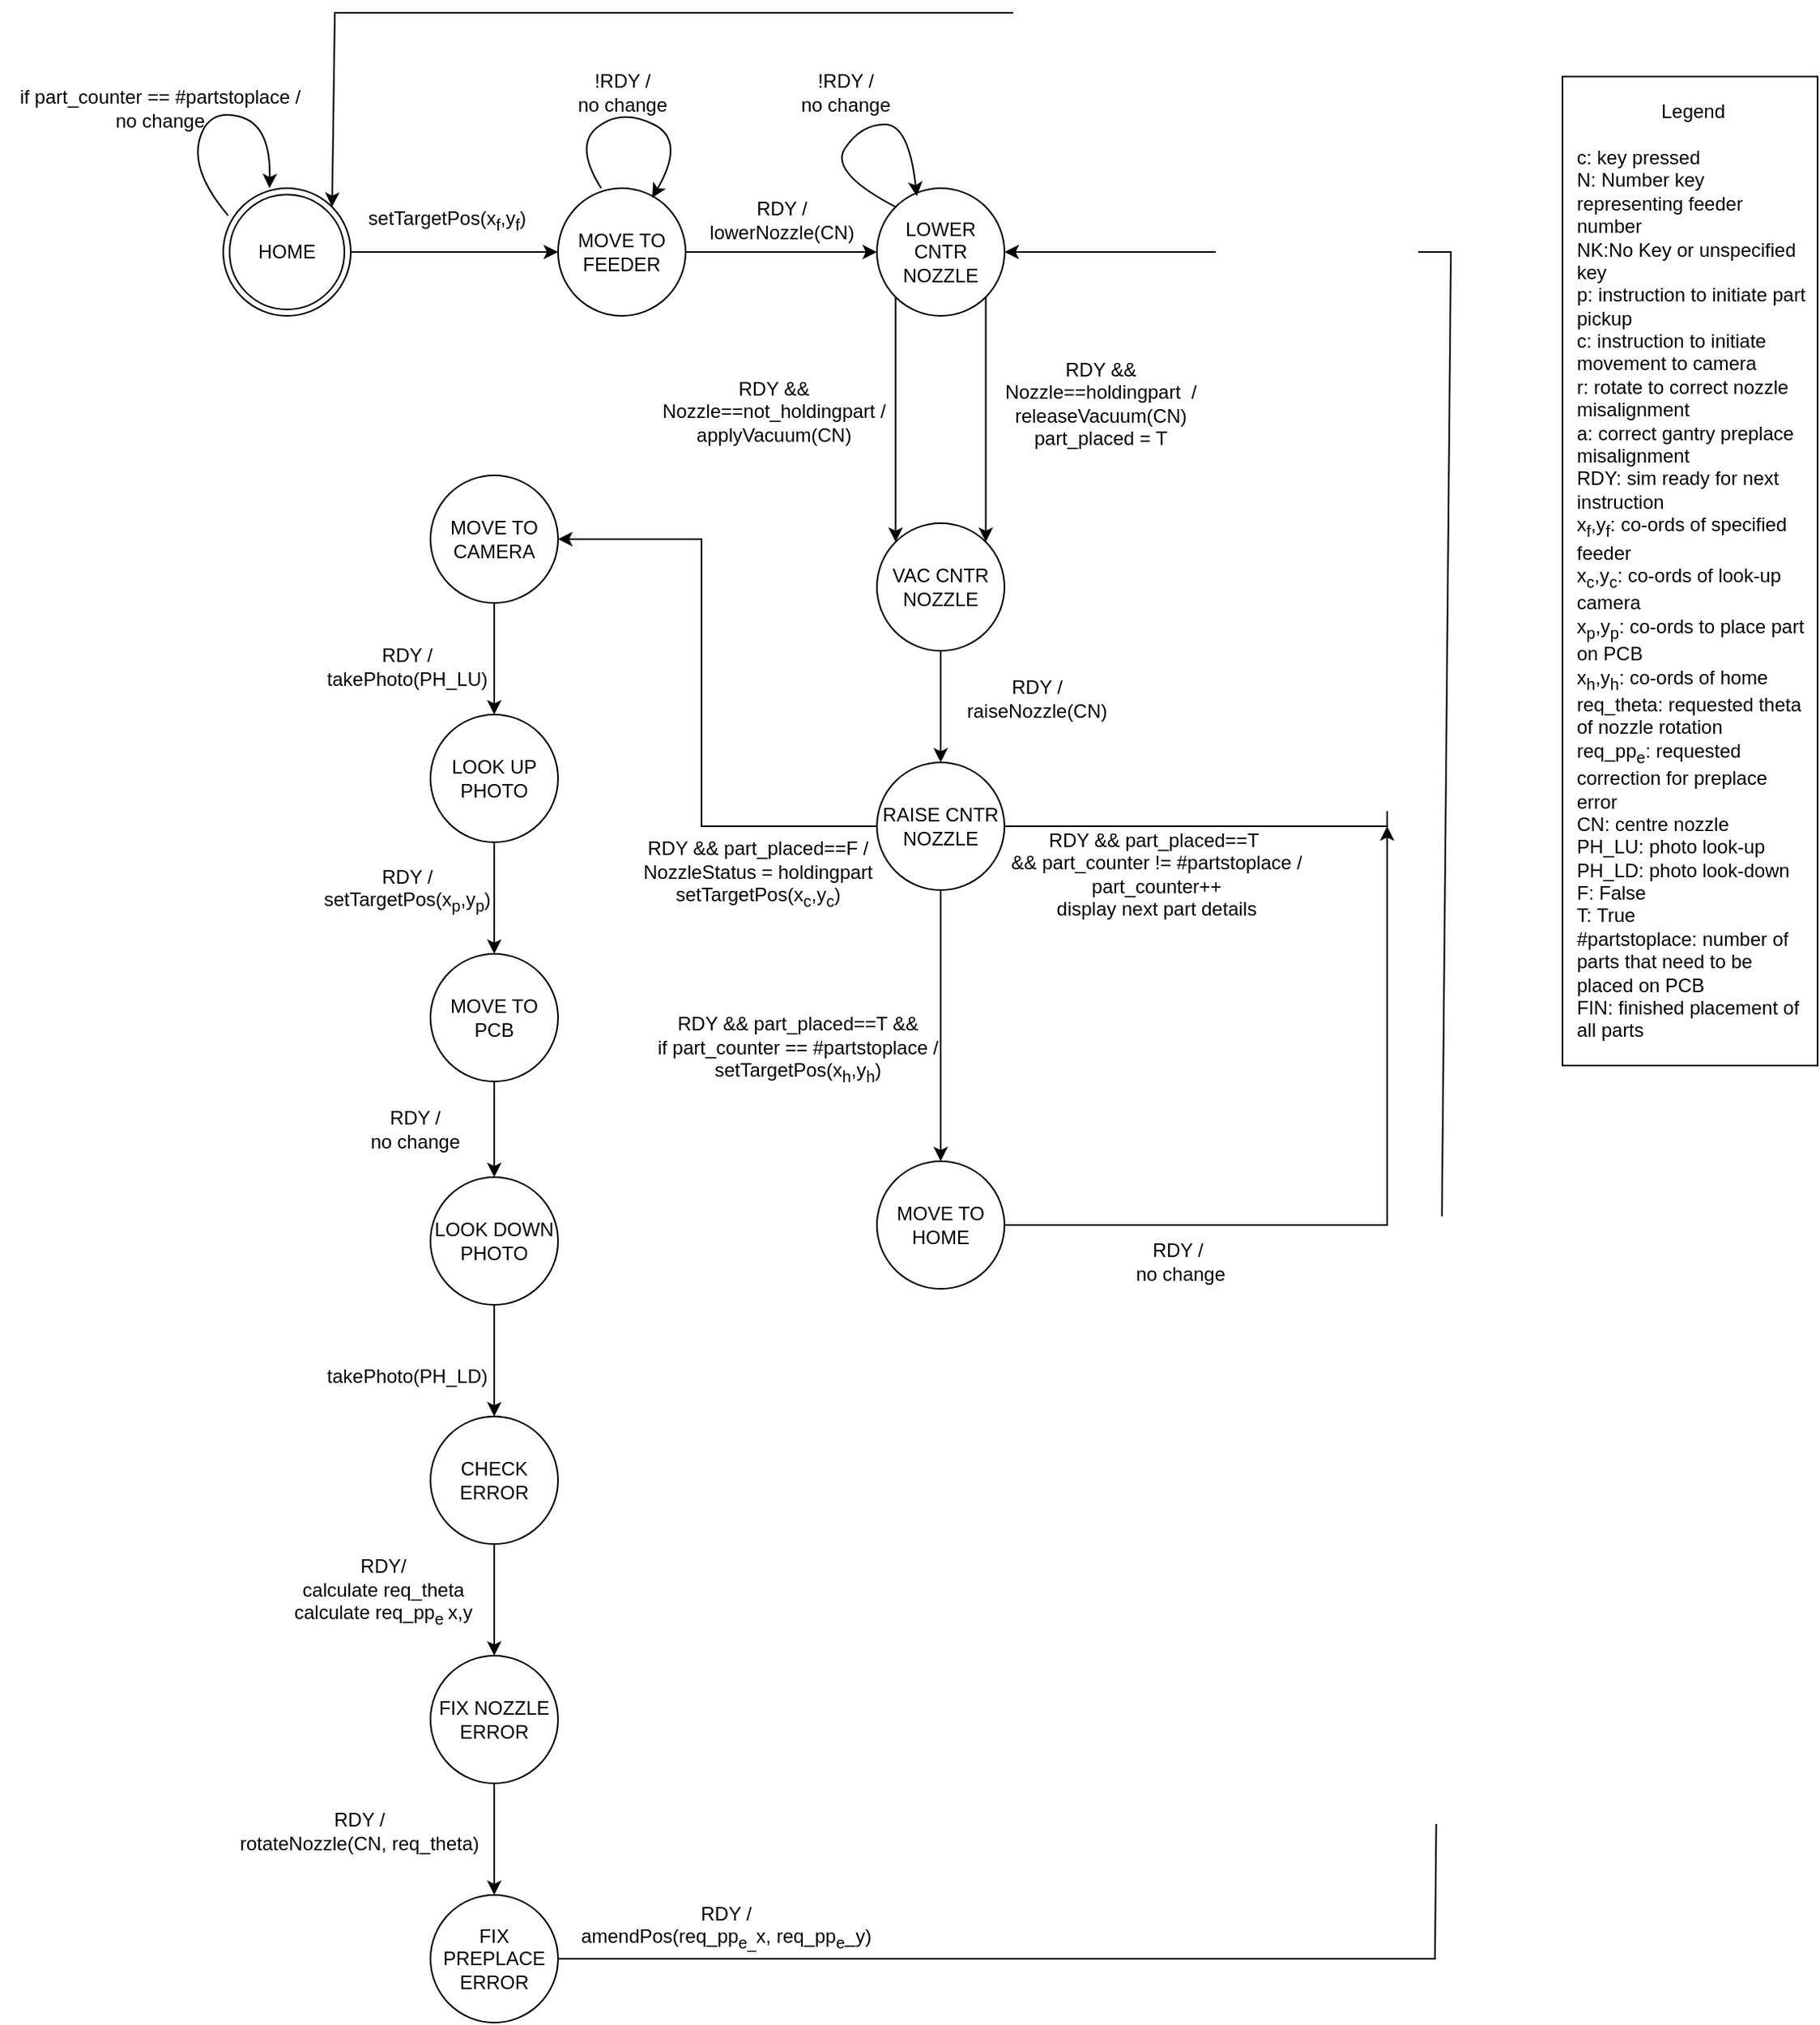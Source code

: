 <mxfile version="24.4.8" type="device">
  <diagram name="Page-1" id="pnvu6CDaHpk_YT67eaI9">
    <mxGraphModel dx="1931" dy="1976" grid="1" gridSize="10" guides="1" tooltips="1" connect="1" arrows="1" fold="1" page="1" pageScale="1" pageWidth="850" pageHeight="1100" math="0" shadow="0">
      <root>
        <mxCell id="0" />
        <mxCell id="1" parent="0" />
        <mxCell id="8W5O0KjvZfrwKbCvHRpx-1" value="HOME" style="ellipse;shape=doubleEllipse;whiteSpace=wrap;html=1;aspect=fixed;fillColor=none;" parent="1" vertex="1">
          <mxGeometry x="30" y="80" width="80" height="80" as="geometry" />
        </mxCell>
        <mxCell id="8W5O0KjvZfrwKbCvHRpx-4" value="&lt;div&gt;setTargetPos(x&lt;sub&gt;f&lt;/sub&gt;,y&lt;sub&gt;f&lt;/sub&gt;)&lt;br&gt;&lt;/div&gt;" style="text;html=1;align=center;verticalAlign=middle;resizable=0;points=[];autosize=1;strokeColor=none;fillColor=none;" parent="1" vertex="1">
          <mxGeometry x="110" y="85" width="120" height="30" as="geometry" />
        </mxCell>
        <mxCell id="8W5O0KjvZfrwKbCvHRpx-5" value="MOVE TO FEEDER" style="ellipse;whiteSpace=wrap;html=1;aspect=fixed;fillColor=none;" parent="1" vertex="1">
          <mxGeometry x="240" y="80" width="80" height="80" as="geometry" />
        </mxCell>
        <mxCell id="8W5O0KjvZfrwKbCvHRpx-7" value="" style="endArrow=classic;html=1;rounded=0;exitX=1;exitY=0.5;exitDx=0;exitDy=0;entryX=0;entryY=0.5;entryDx=0;entryDy=0;" parent="1" source="8W5O0KjvZfrwKbCvHRpx-1" target="8W5O0KjvZfrwKbCvHRpx-5" edge="1">
          <mxGeometry width="50" height="50" relative="1" as="geometry">
            <mxPoint x="390" y="290" as="sourcePoint" />
            <mxPoint x="440" y="240" as="targetPoint" />
          </mxGeometry>
        </mxCell>
        <mxCell id="8W5O0KjvZfrwKbCvHRpx-13" value="" style="curved=1;endArrow=classic;html=1;rounded=0;entryX=0.738;entryY=0.075;entryDx=0;entryDy=0;entryPerimeter=0;exitX=0.338;exitY=0;exitDx=0;exitDy=0;exitPerimeter=0;" parent="1" source="8W5O0KjvZfrwKbCvHRpx-5" target="8W5O0KjvZfrwKbCvHRpx-5" edge="1">
          <mxGeometry width="50" height="50" relative="1" as="geometry">
            <mxPoint x="265" y="77" as="sourcePoint" />
            <mxPoint x="295" y="69" as="targetPoint" />
            <Array as="points">
              <mxPoint x="250" y="53" />
              <mxPoint x="280" y="30" />
              <mxPoint x="320" y="50" />
            </Array>
          </mxGeometry>
        </mxCell>
        <mxCell id="8W5O0KjvZfrwKbCvHRpx-14" value="&lt;div&gt;!RDY / &lt;br&gt;&lt;/div&gt;&lt;div&gt;no change&lt;/div&gt;" style="text;html=1;align=center;verticalAlign=middle;resizable=0;points=[];autosize=1;strokeColor=none;fillColor=none;" parent="1" vertex="1">
          <mxGeometry x="240" width="80" height="40" as="geometry" />
        </mxCell>
        <mxCell id="8W5O0KjvZfrwKbCvHRpx-15" value="LOWER CNTR NOZZLE" style="ellipse;whiteSpace=wrap;html=1;aspect=fixed;fillColor=none;" parent="1" vertex="1">
          <mxGeometry x="440" y="80" width="80" height="80" as="geometry" />
        </mxCell>
        <mxCell id="8W5O0KjvZfrwKbCvHRpx-16" value="" style="endArrow=classic;html=1;rounded=0;exitX=1;exitY=0.5;exitDx=0;exitDy=0;entryX=0;entryY=0.5;entryDx=0;entryDy=0;" parent="1" source="8W5O0KjvZfrwKbCvHRpx-5" target="8W5O0KjvZfrwKbCvHRpx-15" edge="1">
          <mxGeometry width="50" height="50" relative="1" as="geometry">
            <mxPoint x="390" y="290" as="sourcePoint" />
            <mxPoint x="440" y="240" as="targetPoint" />
          </mxGeometry>
        </mxCell>
        <mxCell id="8W5O0KjvZfrwKbCvHRpx-17" value="&lt;div&gt;RDY / &lt;br&gt;&lt;/div&gt;&lt;div&gt;lowerNozzle(CN)&lt;/div&gt;" style="text;html=1;align=center;verticalAlign=middle;resizable=0;points=[];autosize=1;strokeColor=none;fillColor=none;" parent="1" vertex="1">
          <mxGeometry x="320" y="80" width="120" height="40" as="geometry" />
        </mxCell>
        <mxCell id="8W5O0KjvZfrwKbCvHRpx-18" value="" style="curved=1;endArrow=classic;html=1;rounded=0;entryX=0.313;entryY=0.063;entryDx=0;entryDy=0;entryPerimeter=0;exitX=0;exitY=0;exitDx=0;exitDy=0;" parent="1" source="8W5O0KjvZfrwKbCvHRpx-15" target="8W5O0KjvZfrwKbCvHRpx-15" edge="1">
          <mxGeometry width="50" height="50" relative="1" as="geometry">
            <mxPoint x="467" y="80" as="sourcePoint" />
            <mxPoint x="499" y="86" as="targetPoint" />
            <Array as="points">
              <mxPoint x="410" y="70" />
              <mxPoint x="430" y="40" />
              <mxPoint x="460" y="40" />
            </Array>
          </mxGeometry>
        </mxCell>
        <mxCell id="8W5O0KjvZfrwKbCvHRpx-19" value="&lt;div&gt;!RDY /&lt;br&gt;&lt;/div&gt;&lt;div&gt;no change&lt;br&gt;&lt;/div&gt;" style="text;html=1;align=center;verticalAlign=middle;resizable=0;points=[];autosize=1;strokeColor=none;fillColor=none;" parent="1" vertex="1">
          <mxGeometry x="380" width="80" height="40" as="geometry" />
        </mxCell>
        <mxCell id="8W5O0KjvZfrwKbCvHRpx-36" value="&lt;div&gt;Legend&lt;/div&gt;&lt;div&gt;&lt;br&gt;&lt;/div&gt;&lt;div align=&quot;left&quot;&gt;c: key pressed&lt;/div&gt;&lt;div align=&quot;left&quot;&gt;N: Number key representing feeder number&lt;/div&gt;&lt;div align=&quot;left&quot;&gt;NK:No Key or unspecified key&lt;/div&gt;&lt;div align=&quot;left&quot;&gt;p: instruction to initiate part pickup&lt;/div&gt;&lt;div align=&quot;left&quot;&gt;c: instruction to initiate movement to camera&lt;/div&gt;&lt;div align=&quot;left&quot;&gt;r: rotate to correct nozzle misalignment&lt;/div&gt;&lt;div align=&quot;left&quot;&gt;a: correct gantry preplace misalignment&lt;br&gt;&lt;/div&gt;&lt;div align=&quot;left&quot;&gt;RDY: sim ready for next instruction&lt;/div&gt;&lt;div align=&quot;left&quot;&gt;x&lt;sub&gt;f&lt;/sub&gt;,y&lt;sub&gt;f&lt;/sub&gt;: co-ords of specified feeder&lt;/div&gt;&lt;div align=&quot;left&quot;&gt;x&lt;sub&gt;c&lt;/sub&gt;,y&lt;sub&gt;c&lt;/sub&gt;: co-ords of look-up camera&lt;/div&gt;&lt;div align=&quot;left&quot;&gt;x&lt;sub&gt;p&lt;/sub&gt;,y&lt;sub&gt;p&lt;/sub&gt;: co-ords to place part on PCB&lt;br&gt;&lt;/div&gt;&lt;div align=&quot;left&quot;&gt;x&lt;sub&gt;h&lt;/sub&gt;,y&lt;sub&gt;h&lt;/sub&gt;: co-ords of home&lt;br&gt;&lt;/div&gt;&lt;div align=&quot;left&quot;&gt;req_theta: requested theta of nozzle rotation&lt;br&gt;&lt;/div&gt;&lt;div align=&quot;left&quot;&gt;req_pp&lt;sub&gt;e&lt;/sub&gt;: requested correction for preplace error&lt;/div&gt;&lt;div align=&quot;left&quot;&gt;CN: centre nozzle&lt;/div&gt;&lt;div align=&quot;left&quot;&gt;PH_LU: photo look-up&lt;/div&gt;&lt;div align=&quot;left&quot;&gt;PH_LD: photo look-down&lt;/div&gt;&lt;div align=&quot;left&quot;&gt;F: False&lt;/div&gt;&lt;div align=&quot;left&quot;&gt;T: True&lt;/div&gt;&lt;div align=&quot;left&quot;&gt;#partstoplace: number of parts that need to be placed on PCB&lt;br&gt;&lt;/div&gt;&lt;div align=&quot;left&quot;&gt;FIN: finished placement of all parts&lt;br&gt;&lt;/div&gt;" style="rounded=0;whiteSpace=wrap;html=1;fillColor=none;perimeterSpacing=0;spacingRight=4;spacingLeft=8;" parent="1" vertex="1">
          <mxGeometry x="870" y="10" width="160" height="620" as="geometry" />
        </mxCell>
        <mxCell id="8W5O0KjvZfrwKbCvHRpx-40" value="VAC CNTR NOZZLE" style="ellipse;whiteSpace=wrap;html=1;aspect=fixed;fillColor=none;" parent="1" vertex="1">
          <mxGeometry x="440" y="290" width="80" height="80" as="geometry" />
        </mxCell>
        <mxCell id="8W5O0KjvZfrwKbCvHRpx-41" value="" style="endArrow=classic;html=1;rounded=0;exitX=1;exitY=1;exitDx=0;exitDy=0;entryX=1;entryY=0;entryDx=0;entryDy=0;" parent="1" source="8W5O0KjvZfrwKbCvHRpx-15" target="8W5O0KjvZfrwKbCvHRpx-40" edge="1">
          <mxGeometry width="50" height="50" relative="1" as="geometry">
            <mxPoint x="538.284" y="338.284" as="sourcePoint" />
            <mxPoint x="460" y="240" as="targetPoint" />
          </mxGeometry>
        </mxCell>
        <mxCell id="8W5O0KjvZfrwKbCvHRpx-42" value="&lt;div&gt;RDY &amp;amp;&amp;amp; &lt;br&gt;&lt;/div&gt;&lt;div&gt;Nozzle==not_holdingpart  /&lt;/div&gt;&lt;div&gt;applyVacuum(CN)&lt;br&gt;&lt;/div&gt;" style="text;html=1;align=center;verticalAlign=middle;resizable=0;points=[];autosize=1;strokeColor=none;fillColor=none;" parent="1" vertex="1">
          <mxGeometry x="290" y="190" width="170" height="60" as="geometry" />
        </mxCell>
        <mxCell id="8W5O0KjvZfrwKbCvHRpx-43" value="RAISE CNTR NOZZLE" style="ellipse;whiteSpace=wrap;html=1;aspect=fixed;fillColor=none;" parent="1" vertex="1">
          <mxGeometry x="440" y="440" width="80" height="80" as="geometry" />
        </mxCell>
        <mxCell id="8W5O0KjvZfrwKbCvHRpx-44" value="" style="endArrow=classic;html=1;rounded=0;exitX=0.5;exitY=1;exitDx=0;exitDy=0;entryX=0.5;entryY=0;entryDx=0;entryDy=0;" parent="1" source="8W5O0KjvZfrwKbCvHRpx-40" target="8W5O0KjvZfrwKbCvHRpx-43" edge="1">
          <mxGeometry width="50" height="50" relative="1" as="geometry">
            <mxPoint x="410" y="320" as="sourcePoint" />
            <mxPoint x="460" y="270" as="targetPoint" />
          </mxGeometry>
        </mxCell>
        <mxCell id="8W5O0KjvZfrwKbCvHRpx-49" value="&lt;div&gt;RDY &amp;amp;&amp;amp; part_placed==F /&lt;/div&gt;&lt;div&gt;NozzleStatus = holdingpart&lt;/div&gt;&lt;div&gt;setTargetPos(x&lt;sub&gt;c&lt;/sub&gt;,y&lt;sub&gt;c&lt;/sub&gt;)&lt;/div&gt;" style="text;html=1;align=center;verticalAlign=middle;resizable=0;points=[];autosize=1;strokeColor=none;fillColor=none;" parent="1" vertex="1">
          <mxGeometry x="280" y="480" width="170" height="60" as="geometry" />
        </mxCell>
        <mxCell id="8W5O0KjvZfrwKbCvHRpx-51" value="&lt;div&gt;RDY /&lt;/div&gt;&lt;div&gt;raiseNozzle(CN)&lt;br&gt;&lt;/div&gt;" style="text;html=1;align=center;verticalAlign=middle;resizable=0;points=[];autosize=1;strokeColor=none;fillColor=none;" parent="1" vertex="1">
          <mxGeometry x="485" y="380" width="110" height="40" as="geometry" />
        </mxCell>
        <mxCell id="8W5O0KjvZfrwKbCvHRpx-53" value="MOVE TO CAMERA" style="ellipse;whiteSpace=wrap;html=1;aspect=fixed;fillColor=none;" parent="1" vertex="1">
          <mxGeometry x="160" y="260" width="80" height="80" as="geometry" />
        </mxCell>
        <mxCell id="8W5O0KjvZfrwKbCvHRpx-56" value="" style="endArrow=classic;html=1;rounded=0;exitX=0.5;exitY=1;exitDx=0;exitDy=0;" parent="1" source="8W5O0KjvZfrwKbCvHRpx-53" target="8W5O0KjvZfrwKbCvHRpx-57" edge="1">
          <mxGeometry width="50" height="50" relative="1" as="geometry">
            <mxPoint x="400" y="80" as="sourcePoint" />
            <mxPoint x="330" y="400" as="targetPoint" />
          </mxGeometry>
        </mxCell>
        <mxCell id="8W5O0KjvZfrwKbCvHRpx-57" value="LOOK UP PHOTO" style="ellipse;whiteSpace=wrap;html=1;aspect=fixed;fillColor=none;" parent="1" vertex="1">
          <mxGeometry x="160" y="410" width="80" height="80" as="geometry" />
        </mxCell>
        <mxCell id="8W5O0KjvZfrwKbCvHRpx-59" value="&lt;div&gt;RDY / &lt;br&gt;&lt;/div&gt;&lt;div&gt;takePhoto(PH_LU)&lt;br&gt;&lt;/div&gt;" style="text;html=1;align=center;verticalAlign=middle;resizable=0;points=[];autosize=1;strokeColor=none;fillColor=none;" parent="1" vertex="1">
          <mxGeometry x="80" y="360" width="130" height="40" as="geometry" />
        </mxCell>
        <mxCell id="8W5O0KjvZfrwKbCvHRpx-60" value="MOVE TO PCB" style="ellipse;whiteSpace=wrap;html=1;aspect=fixed;fillColor=none;" parent="1" vertex="1">
          <mxGeometry x="160" y="560" width="80" height="80" as="geometry" />
        </mxCell>
        <mxCell id="8W5O0KjvZfrwKbCvHRpx-61" value="" style="endArrow=classic;html=1;rounded=0;exitX=0.5;exitY=1;exitDx=0;exitDy=0;entryX=0.5;entryY=0;entryDx=0;entryDy=0;" parent="1" source="8W5O0KjvZfrwKbCvHRpx-57" target="8W5O0KjvZfrwKbCvHRpx-60" edge="1">
          <mxGeometry width="50" height="50" relative="1" as="geometry">
            <mxPoint x="480" y="290" as="sourcePoint" />
            <mxPoint x="530" y="240" as="targetPoint" />
          </mxGeometry>
        </mxCell>
        <mxCell id="8W5O0KjvZfrwKbCvHRpx-62" value="&lt;div&gt;RDY /&lt;/div&gt;&lt;div&gt;setTargetPos(x&lt;sub&gt;p&lt;/sub&gt;,y&lt;sub&gt;p&lt;/sub&gt;) &lt;/div&gt;" style="text;html=1;align=center;verticalAlign=middle;resizable=0;points=[];autosize=1;strokeColor=none;fillColor=none;" parent="1" vertex="1">
          <mxGeometry x="80" y="500" width="130" height="40" as="geometry" />
        </mxCell>
        <mxCell id="8W5O0KjvZfrwKbCvHRpx-63" value="CHECK ERROR" style="ellipse;whiteSpace=wrap;html=1;aspect=fixed;fillColor=none;" parent="1" vertex="1">
          <mxGeometry x="160" y="850" width="80" height="80" as="geometry" />
        </mxCell>
        <mxCell id="8W5O0KjvZfrwKbCvHRpx-64" value="" style="endArrow=classic;html=1;rounded=0;exitX=0.5;exitY=1;exitDx=0;exitDy=0;entryX=0.5;entryY=0;entryDx=0;entryDy=0;" parent="1" source="8W5O0KjvZfrwKbCvHRpx-60" target="mitdI0-03bY78agFMtrg-19" edge="1">
          <mxGeometry width="50" height="50" relative="1" as="geometry">
            <mxPoint x="510" y="440" as="sourcePoint" />
            <mxPoint x="330" y="710" as="targetPoint" />
          </mxGeometry>
        </mxCell>
        <mxCell id="8W5O0KjvZfrwKbCvHRpx-65" value="&lt;div&gt;RDY /&lt;/div&gt;&lt;div&gt;no change&lt;br&gt;&lt;/div&gt;" style="text;html=1;align=center;verticalAlign=middle;resizable=0;points=[];autosize=1;strokeColor=none;fillColor=none;" parent="1" vertex="1">
          <mxGeometry x="110" y="650" width="80" height="40" as="geometry" />
        </mxCell>
        <mxCell id="mitdI0-03bY78agFMtrg-2" value="" style="endArrow=classic;html=1;rounded=0;exitX=0.5;exitY=1;exitDx=0;exitDy=0;entryX=0.5;entryY=0;entryDx=0;entryDy=0;" parent="1" source="8W5O0KjvZfrwKbCvHRpx-63" target="mitdI0-03bY78agFMtrg-5" edge="1">
          <mxGeometry width="50" height="50" relative="1" as="geometry">
            <mxPoint x="310" y="750" as="sourcePoint" />
            <mxPoint x="810" y="660" as="targetPoint" />
            <Array as="points" />
          </mxGeometry>
        </mxCell>
        <mxCell id="mitdI0-03bY78agFMtrg-3" value="&lt;div&gt;RDY/&lt;/div&gt;&lt;div&gt;calculate req_theta&lt;br&gt;&lt;/div&gt;&lt;div&gt;calculate req_pp&lt;sub&gt;e &lt;/sub&gt;x,y&lt;br&gt;&lt;/div&gt;" style="text;html=1;align=center;verticalAlign=middle;resizable=0;points=[];autosize=1;strokeColor=none;fillColor=none;" parent="1" vertex="1">
          <mxGeometry x="60" y="930" width="140" height="60" as="geometry" />
        </mxCell>
        <mxCell id="mitdI0-03bY78agFMtrg-5" value="FIX NOZZLE ERROR" style="ellipse;whiteSpace=wrap;html=1;aspect=fixed;fillColor=none;" parent="1" vertex="1">
          <mxGeometry x="160" y="1000" width="80" height="80" as="geometry" />
        </mxCell>
        <mxCell id="mitdI0-03bY78agFMtrg-17" value="&lt;div&gt;RDY &amp;amp;&amp;amp;&lt;/div&gt;&lt;div&gt;Nozzle==holdingpart&amp;nbsp; /&lt;/div&gt;&lt;div&gt;releaseVacuum(CN)&lt;/div&gt;&lt;div&gt;part_placed = T&lt;/div&gt;" style="text;html=1;align=center;verticalAlign=middle;resizable=0;points=[];autosize=1;strokeColor=none;fillColor=none;" parent="1" vertex="1">
          <mxGeometry x="510" y="180" width="140" height="70" as="geometry" />
        </mxCell>
        <mxCell id="mitdI0-03bY78agFMtrg-18" value="" style="endArrow=classic;html=1;rounded=0;exitX=0;exitY=1;exitDx=0;exitDy=0;entryX=0;entryY=0;entryDx=0;entryDy=0;" parent="1" source="8W5O0KjvZfrwKbCvHRpx-15" target="8W5O0KjvZfrwKbCvHRpx-40" edge="1">
          <mxGeometry width="50" height="50" relative="1" as="geometry">
            <mxPoint x="481.716" y="338.284" as="sourcePoint" />
            <mxPoint x="460" y="360" as="targetPoint" />
          </mxGeometry>
        </mxCell>
        <mxCell id="mitdI0-03bY78agFMtrg-19" value="LOOK DOWN PHOTO" style="ellipse;whiteSpace=wrap;html=1;aspect=fixed;fillColor=none;" parent="1" vertex="1">
          <mxGeometry x="160" y="700" width="80" height="80" as="geometry" />
        </mxCell>
        <mxCell id="mitdI0-03bY78agFMtrg-20" value="" style="endArrow=classic;html=1;rounded=0;exitX=0.5;exitY=1;exitDx=0;exitDy=0;entryX=0.5;entryY=0;entryDx=0;entryDy=0;" parent="1" source="mitdI0-03bY78agFMtrg-19" target="8W5O0KjvZfrwKbCvHRpx-63" edge="1">
          <mxGeometry width="50" height="50" relative="1" as="geometry">
            <mxPoint x="630" y="680" as="sourcePoint" />
            <mxPoint x="680" y="630" as="targetPoint" />
          </mxGeometry>
        </mxCell>
        <mxCell id="mitdI0-03bY78agFMtrg-21" value="takePhoto(PH_LD)" style="text;html=1;align=center;verticalAlign=middle;resizable=0;points=[];autosize=1;strokeColor=none;fillColor=none;" parent="1" vertex="1">
          <mxGeometry x="80" y="810" width="130" height="30" as="geometry" />
        </mxCell>
        <mxCell id="mitdI0-03bY78agFMtrg-22" value="&lt;div&gt;RDY &amp;amp;&amp;amp; part_placed==T&amp;nbsp;&lt;/div&gt;&lt;div&gt;&amp;amp;&amp;amp; part_counter !=&amp;nbsp;#partstoplace /&lt;/div&gt;&lt;div&gt;part_counter++&lt;/div&gt;&lt;div&gt;display next part details&lt;br&gt;&lt;/div&gt;" style="text;html=1;align=center;verticalAlign=middle;resizable=0;points=[];autosize=1;strokeColor=none;fillColor=none;" parent="1" vertex="1">
          <mxGeometry x="510" y="475" width="210" height="70" as="geometry" />
        </mxCell>
        <mxCell id="mitdI0-03bY78agFMtrg-24" value="&lt;div&gt;RDY &amp;amp;&amp;amp; part_placed==T &amp;amp;&amp;amp; &lt;br&gt;&lt;/div&gt;&lt;div&gt;if part_counter ==&amp;nbsp;#partstoplace /&lt;/div&gt;&lt;div&gt;setTargetPos(x&lt;sub&gt;h&lt;/sub&gt;,y&lt;sub&gt;h&lt;/sub&gt;)&lt;/div&gt;" style="text;html=1;align=center;verticalAlign=middle;resizable=0;points=[];autosize=1;strokeColor=none;fillColor=none;" parent="1" vertex="1">
          <mxGeometry x="290" y="590" width="200" height="60" as="geometry" />
        </mxCell>
        <mxCell id="mitdI0-03bY78agFMtrg-25" value="MOVE TO HOME" style="ellipse;whiteSpace=wrap;html=1;aspect=fixed;fillColor=none;" parent="1" vertex="1">
          <mxGeometry x="440" y="690" width="80" height="80" as="geometry" />
        </mxCell>
        <mxCell id="aotYK00sGCeAAX_8yXlG-1" value="" style="endArrow=classic;html=1;rounded=0;exitX=0;exitY=0.5;exitDx=0;exitDy=0;entryX=1;entryY=0.5;entryDx=0;entryDy=0;" parent="1" source="8W5O0KjvZfrwKbCvHRpx-43" target="8W5O0KjvZfrwKbCvHRpx-53" edge="1">
          <mxGeometry width="50" height="50" relative="1" as="geometry">
            <mxPoint x="450" y="410" as="sourcePoint" />
            <mxPoint x="500" y="360" as="targetPoint" />
            <Array as="points">
              <mxPoint x="330" y="480" />
              <mxPoint x="330" y="300" />
            </Array>
          </mxGeometry>
        </mxCell>
        <mxCell id="aotYK00sGCeAAX_8yXlG-2" value="FIX PREPLACE ERROR" style="ellipse;whiteSpace=wrap;html=1;aspect=fixed;fillColor=none;" parent="1" vertex="1">
          <mxGeometry x="160" y="1150" width="80" height="80" as="geometry" />
        </mxCell>
        <mxCell id="aotYK00sGCeAAX_8yXlG-3" value="" style="endArrow=classic;html=1;rounded=0;exitX=0.5;exitY=1;exitDx=0;exitDy=0;entryX=0.5;entryY=0;entryDx=0;entryDy=0;" parent="1" source="mitdI0-03bY78agFMtrg-5" target="aotYK00sGCeAAX_8yXlG-2" edge="1">
          <mxGeometry width="50" height="50" relative="1" as="geometry">
            <mxPoint x="420" y="890" as="sourcePoint" />
            <mxPoint x="470" y="840" as="targetPoint" />
          </mxGeometry>
        </mxCell>
        <mxCell id="aotYK00sGCeAAX_8yXlG-4" value="&lt;div&gt;RDY /&lt;/div&gt;&lt;div&gt;rotateNozzle(CN, req_theta)&lt;br&gt;&lt;/div&gt;" style="text;html=1;align=center;verticalAlign=middle;resizable=0;points=[];autosize=1;strokeColor=none;fillColor=none;" parent="1" vertex="1">
          <mxGeometry x="30" y="1090" width="170" height="40" as="geometry" />
        </mxCell>
        <mxCell id="aotYK00sGCeAAX_8yXlG-5" value="&lt;div&gt;RDY /&lt;/div&gt;&lt;div&gt;amendPos(req_pp&lt;sub&gt;e_&lt;/sub&gt;x,&amp;nbsp;req_pp&lt;sub&gt;e&lt;/sub&gt;_y)&lt;/div&gt;" style="text;html=1;align=center;verticalAlign=middle;resizable=0;points=[];autosize=1;strokeColor=none;fillColor=none;" parent="1" vertex="1">
          <mxGeometry x="240" y="1150" width="210" height="40" as="geometry" />
        </mxCell>
        <mxCell id="aotYK00sGCeAAX_8yXlG-6" value="" style="endArrow=classic;html=1;rounded=0;exitX=1;exitY=0.5;exitDx=0;exitDy=0;entryX=1;entryY=0.5;entryDx=0;entryDy=0;" parent="1" source="aotYK00sGCeAAX_8yXlG-2" target="8W5O0KjvZfrwKbCvHRpx-15" edge="1">
          <mxGeometry width="50" height="50" relative="1" as="geometry">
            <mxPoint x="420" y="920" as="sourcePoint" />
            <mxPoint x="470" y="870" as="targetPoint" />
            <Array as="points">
              <mxPoint x="790" y="1190" />
              <mxPoint x="800" y="120" />
            </Array>
          </mxGeometry>
        </mxCell>
        <mxCell id="aotYK00sGCeAAX_8yXlG-8" value="" style="endArrow=classic;html=1;rounded=0;exitX=1;exitY=0.5;exitDx=0;exitDy=0;entryX=1;entryY=0;entryDx=0;entryDy=0;" parent="1" source="8W5O0KjvZfrwKbCvHRpx-43" target="8W5O0KjvZfrwKbCvHRpx-1" edge="1">
          <mxGeometry width="50" height="50" relative="1" as="geometry">
            <mxPoint x="420" y="410" as="sourcePoint" />
            <mxPoint x="710" y="40" as="targetPoint" />
            <Array as="points">
              <mxPoint x="760" y="480" />
              <mxPoint x="760" y="-30" />
              <mxPoint x="100" y="-30" />
            </Array>
          </mxGeometry>
        </mxCell>
        <mxCell id="aotYK00sGCeAAX_8yXlG-9" value="" style="endArrow=classic;html=1;rounded=0;exitX=0.5;exitY=1;exitDx=0;exitDy=0;entryX=0.5;entryY=0;entryDx=0;entryDy=0;" parent="1" source="8W5O0KjvZfrwKbCvHRpx-43" target="mitdI0-03bY78agFMtrg-25" edge="1">
          <mxGeometry width="50" height="50" relative="1" as="geometry">
            <mxPoint x="420" y="470" as="sourcePoint" />
            <mxPoint x="470" y="420" as="targetPoint" />
          </mxGeometry>
        </mxCell>
        <mxCell id="ttydXOf_Ut_ELPmPwfM1-1" value="" style="endArrow=classic;html=1;rounded=0;exitX=1;exitY=0.5;exitDx=0;exitDy=0;" edge="1" parent="1" source="mitdI0-03bY78agFMtrg-25">
          <mxGeometry width="50" height="50" relative="1" as="geometry">
            <mxPoint x="450" y="490" as="sourcePoint" />
            <mxPoint x="760" y="480" as="targetPoint" />
            <Array as="points">
              <mxPoint x="760" y="730" />
            </Array>
          </mxGeometry>
        </mxCell>
        <mxCell id="ttydXOf_Ut_ELPmPwfM1-2" value="&lt;div&gt;RDY /&amp;nbsp;&lt;/div&gt;&lt;div&gt;no change&lt;/div&gt;" style="text;html=1;align=center;verticalAlign=middle;resizable=0;points=[];autosize=1;strokeColor=none;fillColor=none;" vertex="1" parent="1">
          <mxGeometry x="590" y="733" width="80" height="40" as="geometry" />
        </mxCell>
        <mxCell id="ttydXOf_Ut_ELPmPwfM1-3" value="" style="curved=1;endArrow=classic;html=1;rounded=0;entryX=0.738;entryY=0.075;entryDx=0;entryDy=0;entryPerimeter=0;exitX=0.038;exitY=0.213;exitDx=0;exitDy=0;exitPerimeter=0;" edge="1" parent="1" source="8W5O0KjvZfrwKbCvHRpx-1">
          <mxGeometry width="50" height="50" relative="1" as="geometry">
            <mxPoint x="27" y="74" as="sourcePoint" />
            <mxPoint x="59" y="80" as="targetPoint" />
            <Array as="points">
              <mxPoint x="10" y="70" />
              <mxPoint x="20" y="30" />
              <mxPoint x="60" y="40" />
            </Array>
          </mxGeometry>
        </mxCell>
        <mxCell id="ttydXOf_Ut_ELPmPwfM1-4" value="&lt;div&gt;if part_counter ==&amp;nbsp;#partstoplace /&lt;/div&gt;&lt;div&gt;no change&lt;br&gt;&lt;/div&gt;" style="text;html=1;align=center;verticalAlign=middle;resizable=0;points=[];autosize=1;strokeColor=none;fillColor=none;" vertex="1" parent="1">
          <mxGeometry x="-110" y="10" width="200" height="40" as="geometry" />
        </mxCell>
      </root>
    </mxGraphModel>
  </diagram>
</mxfile>
